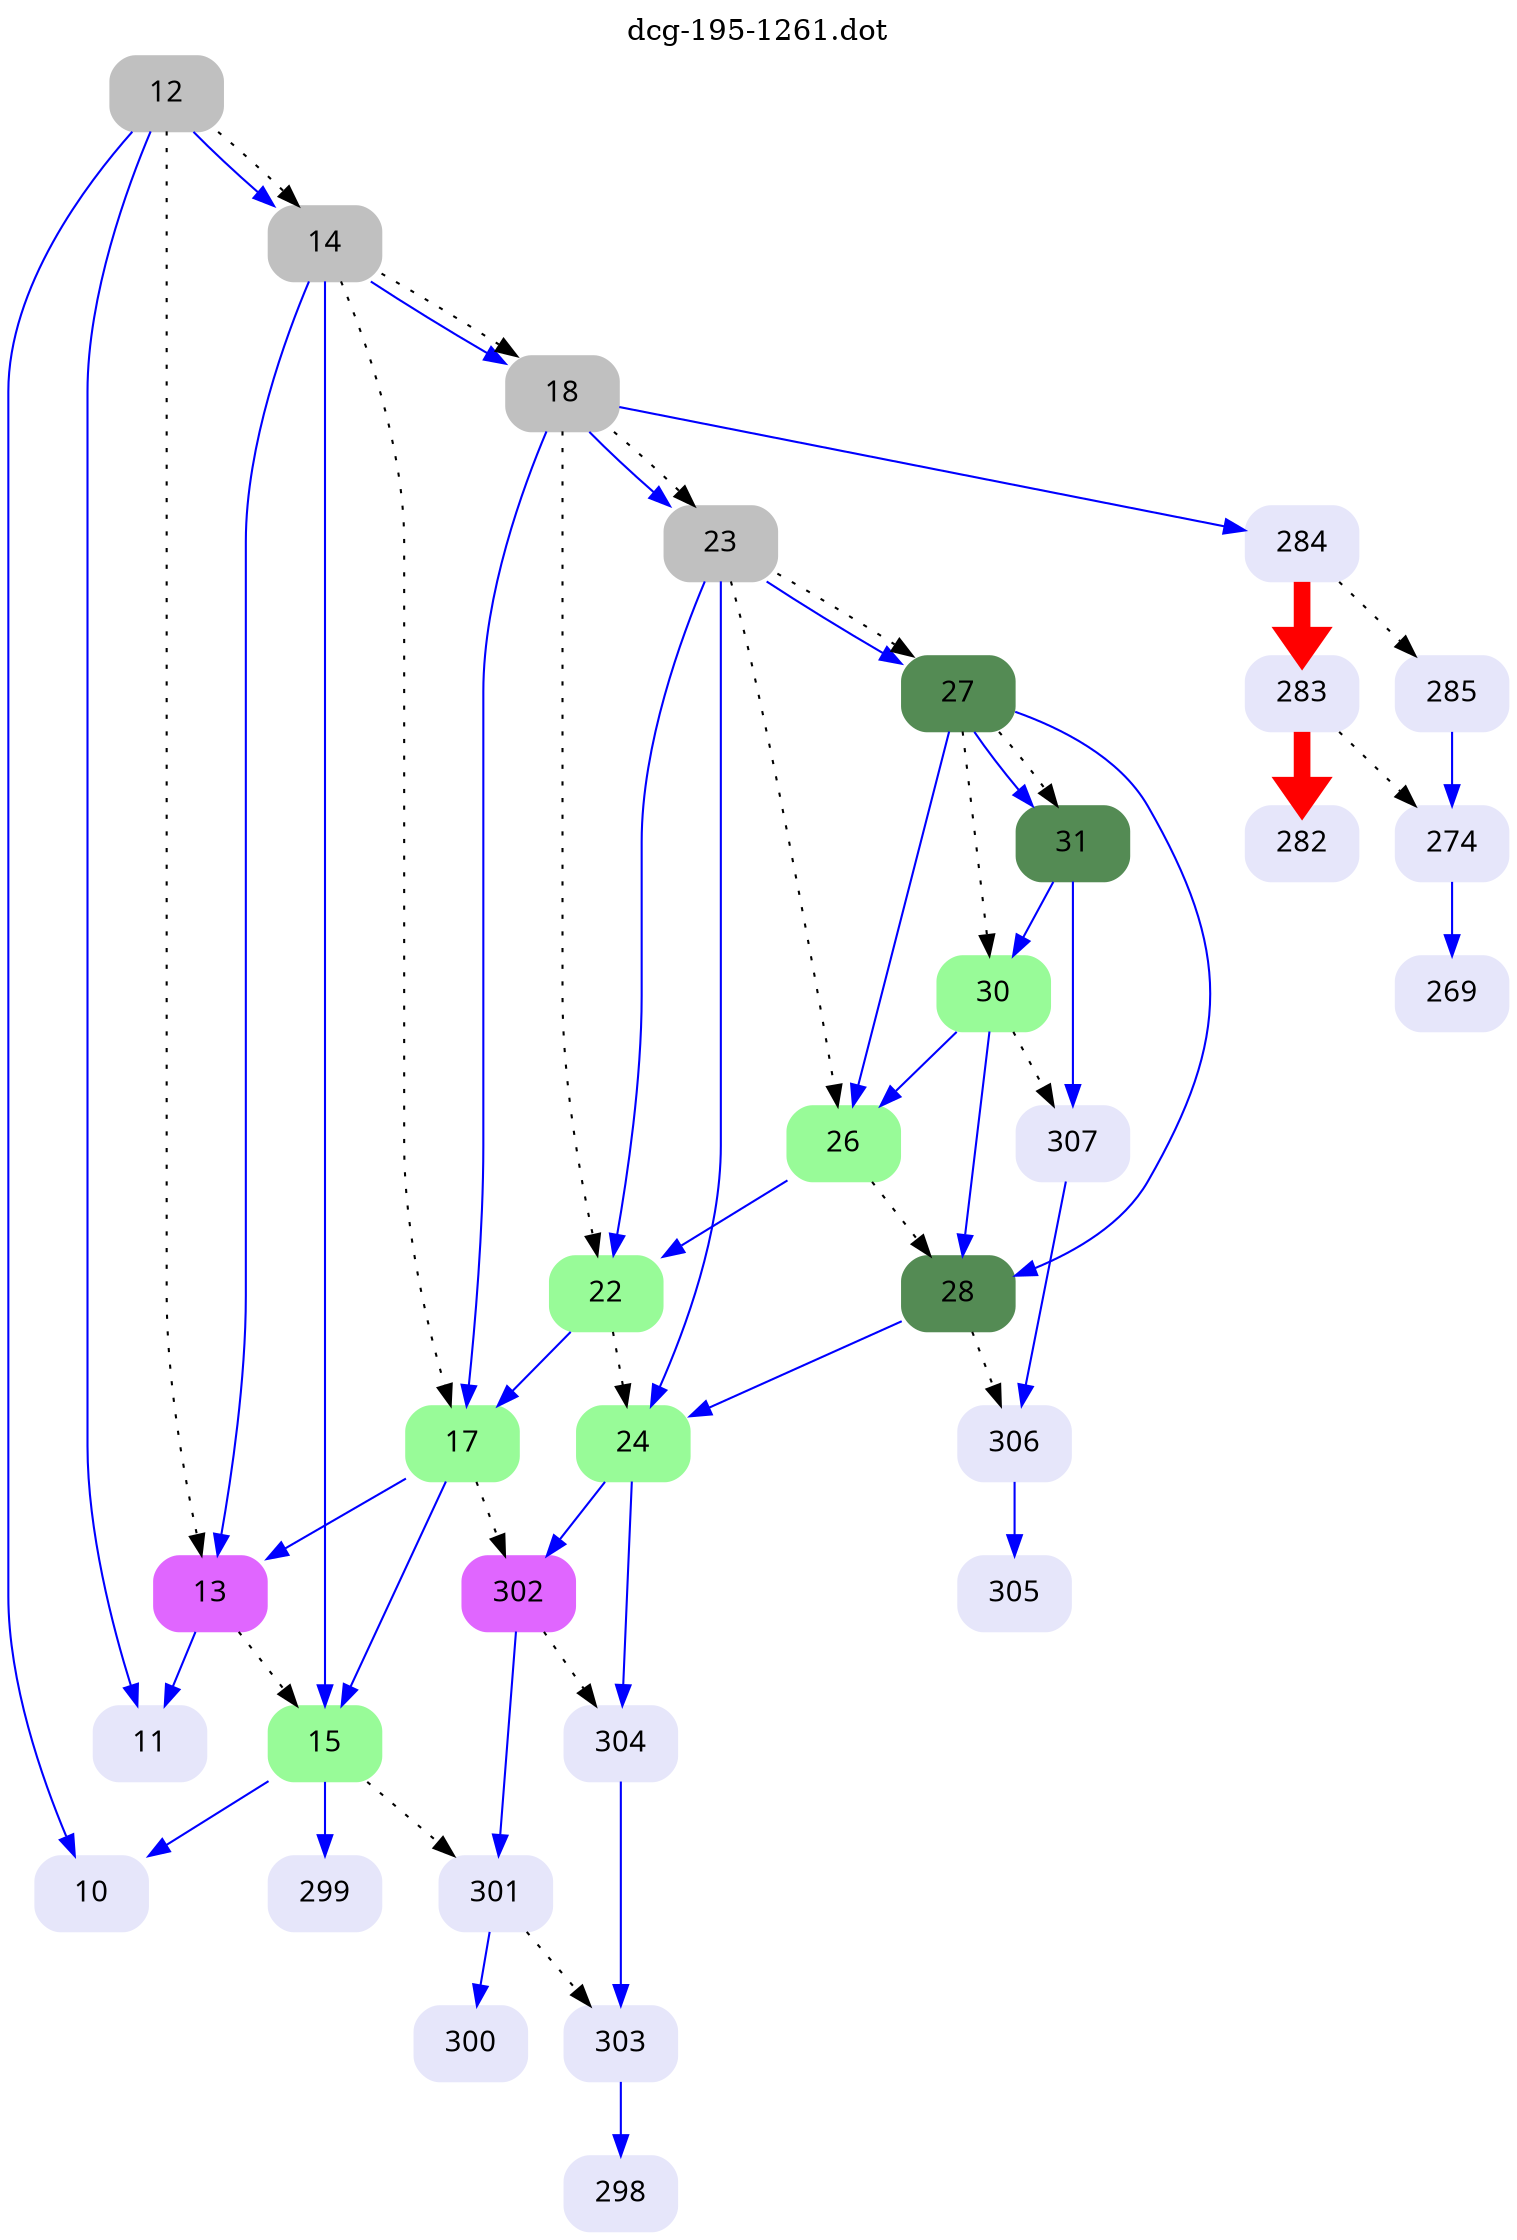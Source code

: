 digraph dcg_195 {
  labelloc="t";
  label="dcg-195-1261.dot";
  node [fontname="sans-serif"];
  node [shape=box style="rounded,filled"];
  n12 [label="12" color=grey];
  n12 -> n11 [color=blue penwidth=1];
  n12 -> n10 [color=blue penwidth=1];
  n12 -> n14 [color=blue penwidth=1];
  n12 -> n13 [style=dotted,label=""];
  n12 -> n14 [style=dotted,label=""];
  n14 [label="14" color=grey];
  n14 -> n13 [color=blue penwidth=1];
  n14 -> n15 [color=blue penwidth=1];
  n14 -> n18 [color=blue penwidth=1];
  n14 -> n17 [style=dotted,label=""];
  n14 -> n18 [style=dotted,label=""];
  n18 [label="18" color=grey];
  n18 -> n17 [color=blue penwidth=1];
  n18 -> n284 [color=blue penwidth=1];
  n18 -> n23 [color=blue penwidth=1];
  n18 -> n22 [style=dotted,label=""];
  n18 -> n23 [style=dotted,label=""];
  n23 [label="23" color=grey];
  n23 -> n22 [color=blue penwidth=1];
  n23 -> n24 [color=blue penwidth=1];
  n23 -> n27 [color=blue penwidth=1];
  n23 -> n26 [style=dotted,label=""];
  n23 -> n27 [style=dotted,label=""];
  n27 [label="27" color=palegreen4];
  n27 -> n26 [color=blue penwidth=1];
  n27 -> n28 [color=blue penwidth=1];
  n27 -> n31 [color=blue penwidth=1];
  n27 -> n30 [style=dotted,label=""];
  n27 -> n31 [style=dotted,label=""];
  n31 [label="31" color=palegreen4];
  n31 -> n30 [color=blue penwidth=1];
  n31 -> n307 [color=blue penwidth=1];
  n307 [label="307" color=lavender];
  n307 -> n306 [color=blue penwidth=1];
  n306 [label="306" color=lavender];
  n306 -> n305 [color=blue penwidth=1];
  n305 [label="305" color=lavender];
  n30 [label="30" color=palegreen];
  n30 -> n26 [color=blue penwidth=1];
  n30 -> n28 [color=blue penwidth=1];
  n30 -> n307 [style=dotted,label=""];
  n28 [label="28" color=palegreen4];
  n28 -> n24 [color=blue penwidth=1];
  n28 -> n306 [style=dotted,label=""];
  n24 [label="24" color=palegreen];
  n24 -> n302 [color=blue penwidth=1];
  n24 -> n304 [color=blue penwidth=1];
  n304 [label="304" color=lavender];
  n304 -> n303 [color=blue penwidth=1];
  n303 [label="303" color=lavender];
  n303 -> n298 [color=blue penwidth=1];
  n298 [label="298" color=lavender];
  n302 [label="302" color=mediumorchid1];
  n302 -> n301 [color=blue penwidth=1];
  n302 -> n304 [style=dotted,label=""];
  n301 [label="301" color=lavender];
  n301 -> n300 [color=blue penwidth=1];
  n301 -> n303 [style=dotted,label=""];
  n300 [label="300" color=lavender];
  n26 [label="26" color=palegreen];
  n26 -> n22 [color=blue penwidth=1];
  n26 -> n28 [style=dotted,label=""];
  n22 [label="22" color=palegreen];
  n22 -> n17 [color=blue penwidth=1];
  n22 -> n24 [style=dotted,label=""];
  n17 [label="17" color=palegreen];
  n17 -> n13 [color=blue penwidth=1];
  n17 -> n15 [color=blue penwidth=1];
  n17 -> n302 [style=dotted,label=""];
  n15 [label="15" color=palegreen];
  n15 -> n10 [color=blue penwidth=1];
  n15 -> n299 [color=blue penwidth=1];
  n15 -> n301 [style=dotted,label=""];
  n299 [label="299" color=lavender];
  n10 [label="10" color=lavender];
  n13 [label="13" color=mediumorchid1];
  n13 -> n11 [color=blue penwidth=1];
  n13 -> n15 [style=dotted,label=""];
  n11 [label="11" color=lavender];
  n284 [label="284" color=lavender];
  n284 -> n283 [color=red penwidth=8];
  n284 -> n285 [style=dotted,label=""];
  n283 [label="283" color=lavender];
  n283 -> n282 [color=red penwidth=8];
  n283 -> n274 [style=dotted,label=""];
  n282 [label="282" color=lavender];
  n274 [label="274" color=lavender];
  n274 -> n269 [color=blue penwidth=1];
  n269 [label="269" color=lavender];
  n285 [label="285" color=lavender];
  n285 -> n274 [color=blue penwidth=1];
}
